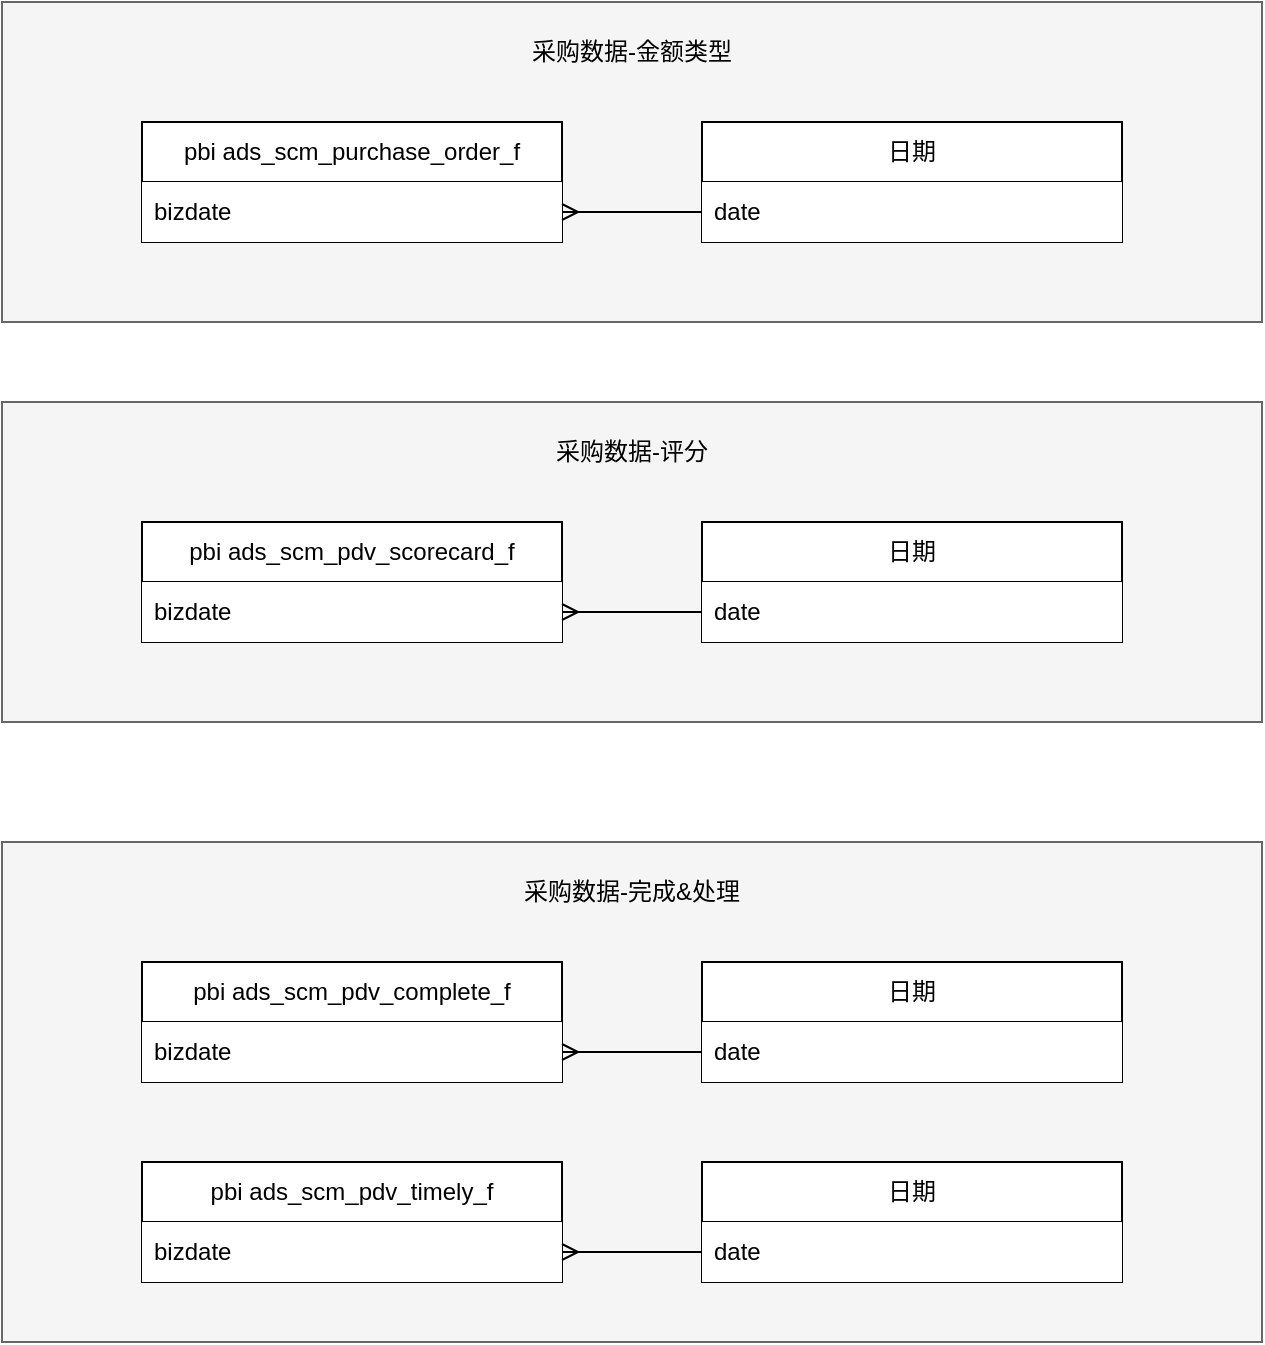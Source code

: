 <mxfile version="22.0.7" type="github">
  <diagram name="第 1 页" id="ms7cmBtQCjfg9Er-cUNL">
    <mxGraphModel dx="936" dy="474" grid="1" gridSize="10" guides="1" tooltips="1" connect="1" arrows="1" fold="1" page="1" pageScale="1" pageWidth="827" pageHeight="1169" math="0" shadow="0">
      <root>
        <mxCell id="0" />
        <mxCell id="1" parent="0" />
        <mxCell id="bN1EZidKKzJhDgt3exao-81" value="" style="rounded=0;whiteSpace=wrap;html=1;fillColor=#f5f5f5;fontColor=#333333;strokeColor=#666666;" vertex="1" parent="1">
          <mxGeometry x="99" y="60" width="630" height="160" as="geometry" />
        </mxCell>
        <mxCell id="bN1EZidKKzJhDgt3exao-72" value="pbi ads_scm_purchase_order_f" style="swimlane;fontStyle=0;childLayout=stackLayout;horizontal=1;startSize=30;horizontalStack=0;resizeParent=1;resizeParentMax=0;resizeLast=0;collapsible=1;marginBottom=0;whiteSpace=wrap;html=1;" vertex="1" parent="1">
          <mxGeometry x="169" y="120" width="210" height="60" as="geometry" />
        </mxCell>
        <mxCell id="bN1EZidKKzJhDgt3exao-73" value="bizdate" style="text;strokeColor=none;fillColor=default;align=left;verticalAlign=middle;spacingLeft=4;spacingRight=4;overflow=hidden;points=[[0,0.5],[1,0.5]];portConstraint=eastwest;rotatable=0;whiteSpace=wrap;html=1;" vertex="1" parent="bN1EZidKKzJhDgt3exao-72">
          <mxGeometry y="30" width="210" height="30" as="geometry" />
        </mxCell>
        <mxCell id="bN1EZidKKzJhDgt3exao-76" value="日期" style="swimlane;fontStyle=0;childLayout=stackLayout;horizontal=1;startSize=30;horizontalStack=0;resizeParent=1;resizeParentMax=0;resizeLast=0;collapsible=1;marginBottom=0;whiteSpace=wrap;html=1;" vertex="1" parent="1">
          <mxGeometry x="449" y="120" width="210" height="60" as="geometry" />
        </mxCell>
        <mxCell id="bN1EZidKKzJhDgt3exao-77" value="date" style="text;align=left;verticalAlign=middle;spacingLeft=4;spacingRight=4;overflow=hidden;points=[[0,0.5],[1,0.5]];portConstraint=eastwest;rotatable=0;whiteSpace=wrap;html=1;fillColor=default;" vertex="1" parent="bN1EZidKKzJhDgt3exao-76">
          <mxGeometry y="30" width="210" height="30" as="geometry" />
        </mxCell>
        <mxCell id="bN1EZidKKzJhDgt3exao-80" style="edgeStyle=orthogonalEdgeStyle;rounded=0;orthogonalLoop=1;jettySize=auto;html=1;exitX=0;exitY=0.5;exitDx=0;exitDy=0;entryX=1;entryY=0.5;entryDx=0;entryDy=0;endArrow=ERmany;endFill=0;" edge="1" parent="1" source="bN1EZidKKzJhDgt3exao-77" target="bN1EZidKKzJhDgt3exao-73">
          <mxGeometry relative="1" as="geometry" />
        </mxCell>
        <mxCell id="bN1EZidKKzJhDgt3exao-82" value="采购数据-金额类型" style="text;html=1;strokeColor=none;fillColor=none;align=center;verticalAlign=middle;whiteSpace=wrap;rounded=0;" vertex="1" parent="1">
          <mxGeometry x="356" y="70" width="116" height="30" as="geometry" />
        </mxCell>
        <mxCell id="bN1EZidKKzJhDgt3exao-83" value="" style="rounded=0;whiteSpace=wrap;html=1;fillColor=#f5f5f5;fontColor=#333333;strokeColor=#666666;" vertex="1" parent="1">
          <mxGeometry x="99" y="260" width="630" height="160" as="geometry" />
        </mxCell>
        <mxCell id="bN1EZidKKzJhDgt3exao-84" value="pbi ads_scm_pdv_scorecard_f" style="swimlane;fontStyle=0;childLayout=stackLayout;horizontal=1;startSize=30;horizontalStack=0;resizeParent=1;resizeParentMax=0;resizeLast=0;collapsible=1;marginBottom=0;whiteSpace=wrap;html=1;" vertex="1" parent="1">
          <mxGeometry x="169" y="320" width="210" height="60" as="geometry" />
        </mxCell>
        <mxCell id="bN1EZidKKzJhDgt3exao-85" value="bizdate" style="text;strokeColor=none;fillColor=default;align=left;verticalAlign=middle;spacingLeft=4;spacingRight=4;overflow=hidden;points=[[0,0.5],[1,0.5]];portConstraint=eastwest;rotatable=0;whiteSpace=wrap;html=1;" vertex="1" parent="bN1EZidKKzJhDgt3exao-84">
          <mxGeometry y="30" width="210" height="30" as="geometry" />
        </mxCell>
        <mxCell id="bN1EZidKKzJhDgt3exao-86" value="日期" style="swimlane;fontStyle=0;childLayout=stackLayout;horizontal=1;startSize=30;horizontalStack=0;resizeParent=1;resizeParentMax=0;resizeLast=0;collapsible=1;marginBottom=0;whiteSpace=wrap;html=1;" vertex="1" parent="1">
          <mxGeometry x="449" y="320" width="210" height="60" as="geometry" />
        </mxCell>
        <mxCell id="bN1EZidKKzJhDgt3exao-87" value="date" style="text;align=left;verticalAlign=middle;spacingLeft=4;spacingRight=4;overflow=hidden;points=[[0,0.5],[1,0.5]];portConstraint=eastwest;rotatable=0;whiteSpace=wrap;html=1;fillColor=default;" vertex="1" parent="bN1EZidKKzJhDgt3exao-86">
          <mxGeometry y="30" width="210" height="30" as="geometry" />
        </mxCell>
        <mxCell id="bN1EZidKKzJhDgt3exao-88" style="edgeStyle=orthogonalEdgeStyle;rounded=0;orthogonalLoop=1;jettySize=auto;html=1;exitX=0;exitY=0.5;exitDx=0;exitDy=0;entryX=1;entryY=0.5;entryDx=0;entryDy=0;endArrow=ERmany;endFill=0;" edge="1" parent="1" source="bN1EZidKKzJhDgt3exao-87" target="bN1EZidKKzJhDgt3exao-85">
          <mxGeometry relative="1" as="geometry" />
        </mxCell>
        <mxCell id="bN1EZidKKzJhDgt3exao-89" value="采购数据-评分" style="text;html=1;strokeColor=none;fillColor=none;align=center;verticalAlign=middle;whiteSpace=wrap;rounded=0;" vertex="1" parent="1">
          <mxGeometry x="356" y="270" width="116" height="30" as="geometry" />
        </mxCell>
        <mxCell id="bN1EZidKKzJhDgt3exao-90" value="" style="rounded=0;whiteSpace=wrap;html=1;fillColor=#f5f5f5;fontColor=#333333;strokeColor=#666666;" vertex="1" parent="1">
          <mxGeometry x="99" y="480" width="630" height="250" as="geometry" />
        </mxCell>
        <mxCell id="bN1EZidKKzJhDgt3exao-91" value="pbi ads_scm_pdv_complete_f" style="swimlane;fontStyle=0;childLayout=stackLayout;horizontal=1;startSize=30;horizontalStack=0;resizeParent=1;resizeParentMax=0;resizeLast=0;collapsible=1;marginBottom=0;whiteSpace=wrap;html=1;" vertex="1" parent="1">
          <mxGeometry x="169" y="540" width="210" height="60" as="geometry" />
        </mxCell>
        <mxCell id="bN1EZidKKzJhDgt3exao-92" value="bizdate" style="text;strokeColor=none;fillColor=default;align=left;verticalAlign=middle;spacingLeft=4;spacingRight=4;overflow=hidden;points=[[0,0.5],[1,0.5]];portConstraint=eastwest;rotatable=0;whiteSpace=wrap;html=1;" vertex="1" parent="bN1EZidKKzJhDgt3exao-91">
          <mxGeometry y="30" width="210" height="30" as="geometry" />
        </mxCell>
        <mxCell id="bN1EZidKKzJhDgt3exao-93" value="日期" style="swimlane;fontStyle=0;childLayout=stackLayout;horizontal=1;startSize=30;horizontalStack=0;resizeParent=1;resizeParentMax=0;resizeLast=0;collapsible=1;marginBottom=0;whiteSpace=wrap;html=1;" vertex="1" parent="1">
          <mxGeometry x="449" y="540" width="210" height="60" as="geometry" />
        </mxCell>
        <mxCell id="bN1EZidKKzJhDgt3exao-94" value="date" style="text;align=left;verticalAlign=middle;spacingLeft=4;spacingRight=4;overflow=hidden;points=[[0,0.5],[1,0.5]];portConstraint=eastwest;rotatable=0;whiteSpace=wrap;html=1;fillColor=default;" vertex="1" parent="bN1EZidKKzJhDgt3exao-93">
          <mxGeometry y="30" width="210" height="30" as="geometry" />
        </mxCell>
        <mxCell id="bN1EZidKKzJhDgt3exao-95" style="edgeStyle=orthogonalEdgeStyle;rounded=0;orthogonalLoop=1;jettySize=auto;html=1;exitX=0;exitY=0.5;exitDx=0;exitDy=0;entryX=1;entryY=0.5;entryDx=0;entryDy=0;endArrow=ERmany;endFill=0;" edge="1" parent="1" source="bN1EZidKKzJhDgt3exao-94" target="bN1EZidKKzJhDgt3exao-92">
          <mxGeometry relative="1" as="geometry" />
        </mxCell>
        <mxCell id="bN1EZidKKzJhDgt3exao-96" value="采购数据-完成&amp;amp;处理" style="text;html=1;strokeColor=none;fillColor=none;align=center;verticalAlign=middle;whiteSpace=wrap;rounded=0;" vertex="1" parent="1">
          <mxGeometry x="356" y="490" width="116" height="30" as="geometry" />
        </mxCell>
        <mxCell id="bN1EZidKKzJhDgt3exao-97" value="pbi ads_scm_pdv_timely_f" style="swimlane;fontStyle=0;childLayout=stackLayout;horizontal=1;startSize=30;horizontalStack=0;resizeParent=1;resizeParentMax=0;resizeLast=0;collapsible=1;marginBottom=0;whiteSpace=wrap;html=1;" vertex="1" parent="1">
          <mxGeometry x="169" y="640" width="210" height="60" as="geometry" />
        </mxCell>
        <mxCell id="bN1EZidKKzJhDgt3exao-98" value="bizdate" style="text;strokeColor=none;fillColor=default;align=left;verticalAlign=middle;spacingLeft=4;spacingRight=4;overflow=hidden;points=[[0,0.5],[1,0.5]];portConstraint=eastwest;rotatable=0;whiteSpace=wrap;html=1;" vertex="1" parent="bN1EZidKKzJhDgt3exao-97">
          <mxGeometry y="30" width="210" height="30" as="geometry" />
        </mxCell>
        <mxCell id="bN1EZidKKzJhDgt3exao-99" value="日期" style="swimlane;fontStyle=0;childLayout=stackLayout;horizontal=1;startSize=30;horizontalStack=0;resizeParent=1;resizeParentMax=0;resizeLast=0;collapsible=1;marginBottom=0;whiteSpace=wrap;html=1;" vertex="1" parent="1">
          <mxGeometry x="449" y="640" width="210" height="60" as="geometry" />
        </mxCell>
        <mxCell id="bN1EZidKKzJhDgt3exao-100" value="date" style="text;align=left;verticalAlign=middle;spacingLeft=4;spacingRight=4;overflow=hidden;points=[[0,0.5],[1,0.5]];portConstraint=eastwest;rotatable=0;whiteSpace=wrap;html=1;fillColor=default;" vertex="1" parent="bN1EZidKKzJhDgt3exao-99">
          <mxGeometry y="30" width="210" height="30" as="geometry" />
        </mxCell>
        <mxCell id="bN1EZidKKzJhDgt3exao-102" style="edgeStyle=orthogonalEdgeStyle;rounded=0;orthogonalLoop=1;jettySize=auto;html=1;exitX=0;exitY=0.5;exitDx=0;exitDy=0;entryX=1;entryY=0.5;entryDx=0;entryDy=0;endArrow=ERmany;endFill=0;" edge="1" parent="1" source="bN1EZidKKzJhDgt3exao-100" target="bN1EZidKKzJhDgt3exao-98">
          <mxGeometry relative="1" as="geometry" />
        </mxCell>
      </root>
    </mxGraphModel>
  </diagram>
</mxfile>
